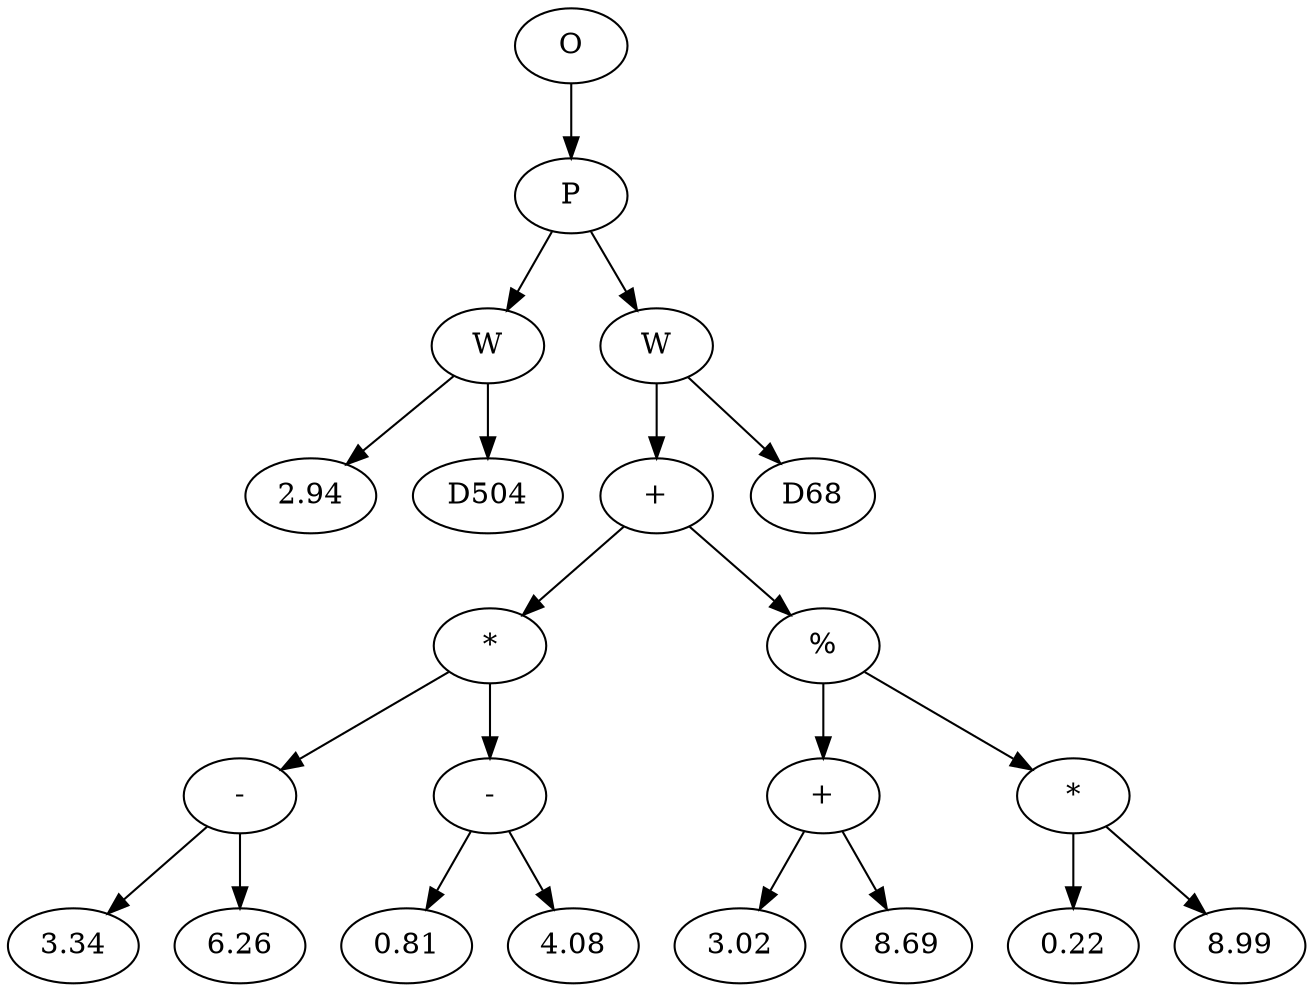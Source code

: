 // Tree
digraph {
	3123271 [label=O]
	3123272 [label=P]
	3123271 -> 3123272
	3123273 [label=W]
	3123272 -> 3123273
	3123274 [label=2.94]
	3123273 -> 3123274
	3123275 [label=D504]
	3123273 -> 3123275
	3123276 [label=W]
	3123272 -> 3123276
	3123277 [label="+"]
	3123276 -> 3123277
	3123278 [label="*"]
	3123277 -> 3123278
	3123279 [label="-"]
	3123278 -> 3123279
	3123280 [label=3.34]
	3123279 -> 3123280
	3123281 [label=6.26]
	3123279 -> 3123281
	3123282 [label="-"]
	3123278 -> 3123282
	3123283 [label=0.81]
	3123282 -> 3123283
	3123284 [label=4.08]
	3123282 -> 3123284
	3123285 [label="%"]
	3123277 -> 3123285
	3123286 [label="+"]
	3123285 -> 3123286
	3123287 [label=3.02]
	3123286 -> 3123287
	3123288 [label=8.69]
	3123286 -> 3123288
	3123289 [label="*"]
	3123285 -> 3123289
	3123290 [label=0.22]
	3123289 -> 3123290
	3123291 [label=8.99]
	3123289 -> 3123291
	3123292 [label=D68]
	3123276 -> 3123292
}
